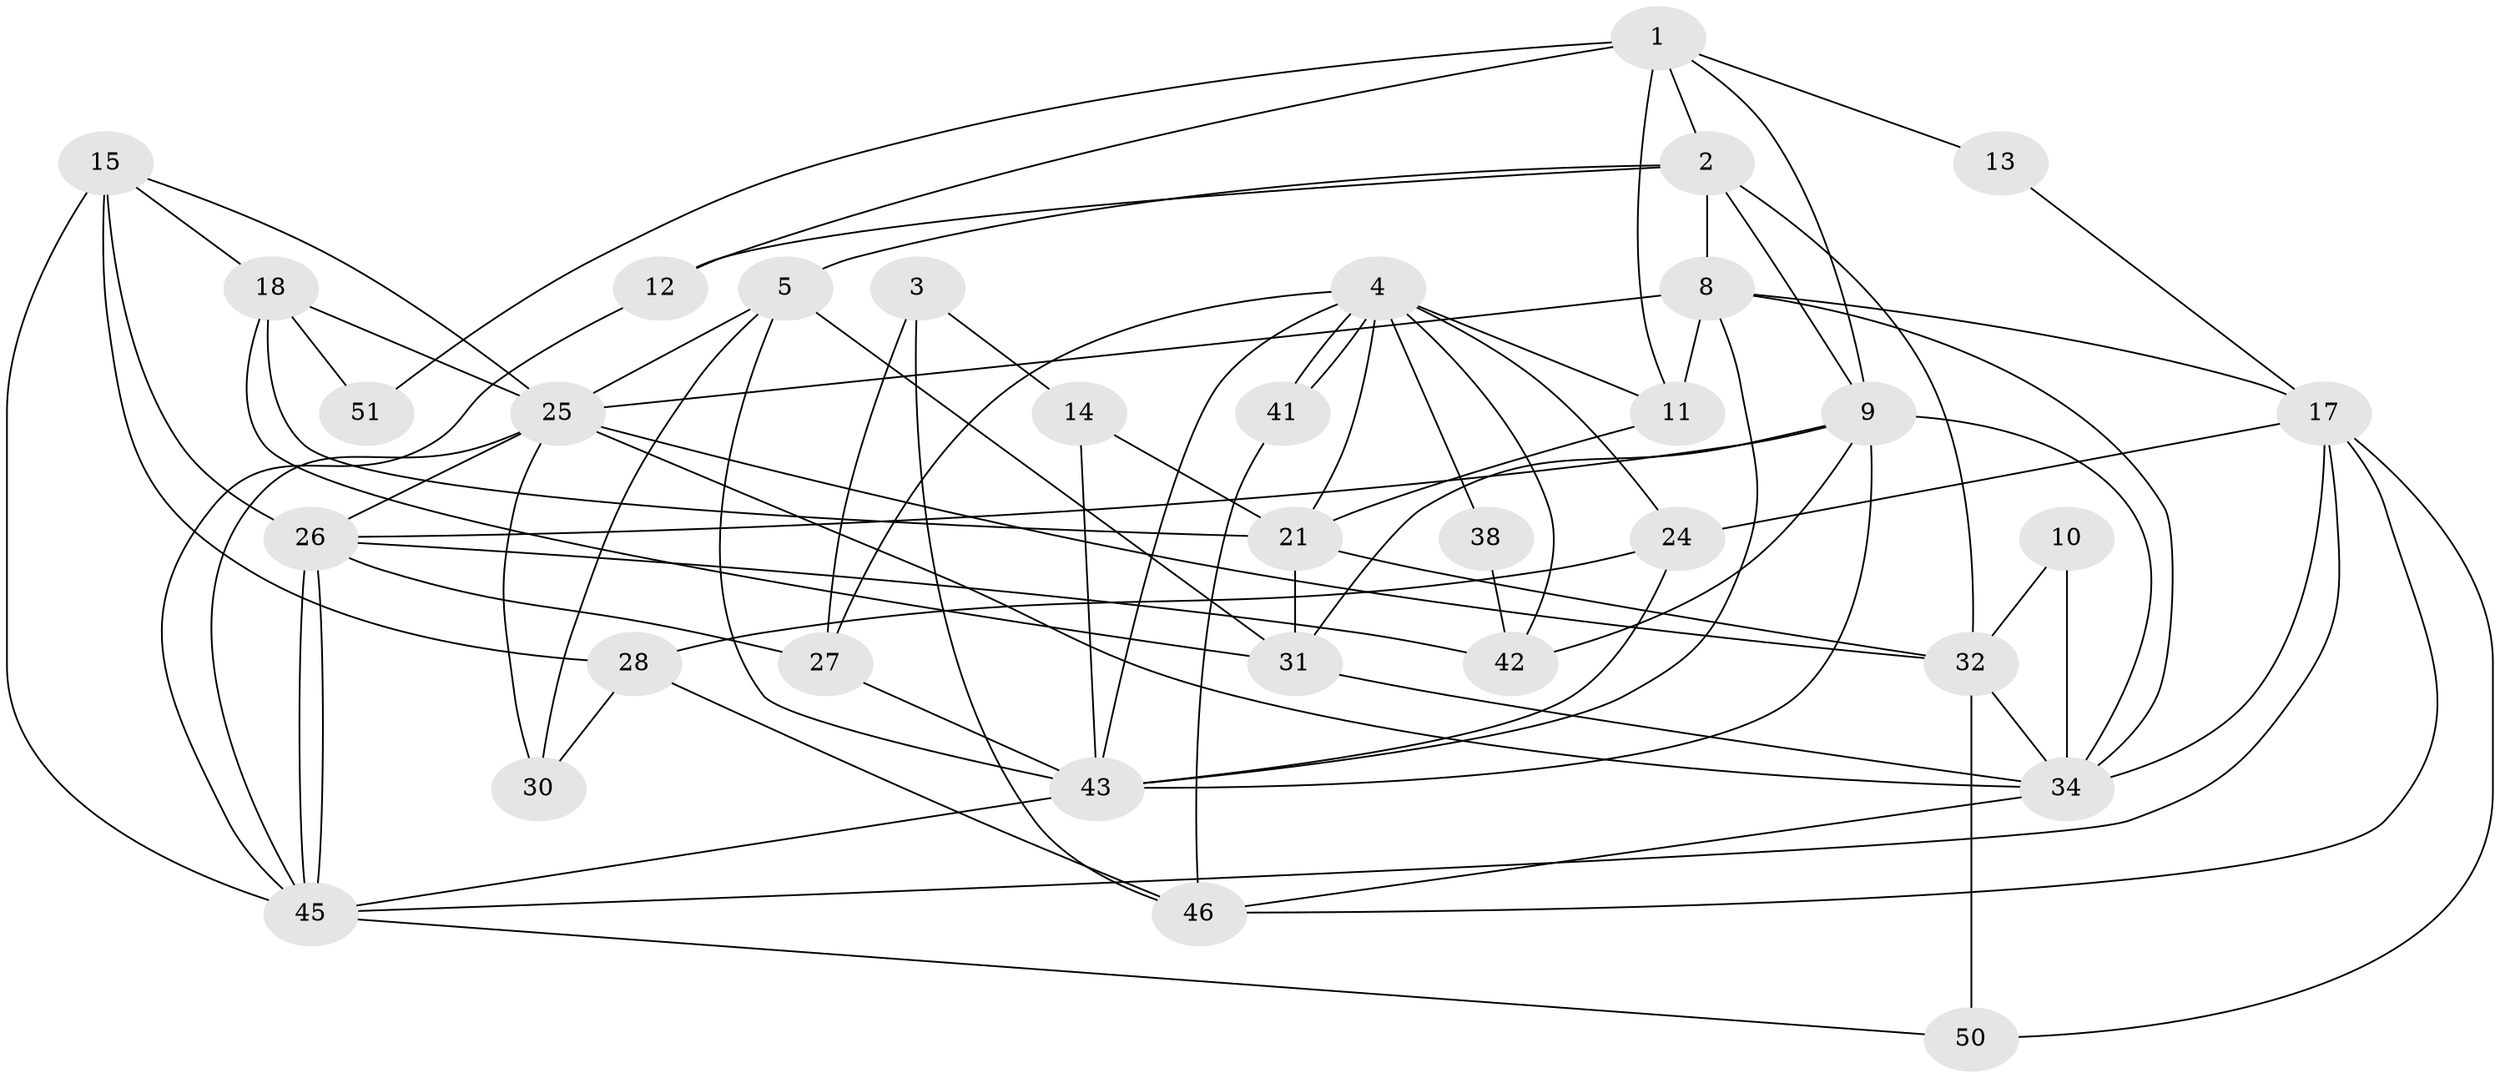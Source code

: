 // original degree distribution, {4: 0.3018867924528302, 3: 0.2641509433962264, 8: 0.018867924528301886, 5: 0.20754716981132076, 7: 0.018867924528301886, 2: 0.11320754716981132, 6: 0.07547169811320754}
// Generated by graph-tools (version 1.1) at 2025/42/03/06/25 10:42:01]
// undirected, 33 vertices, 82 edges
graph export_dot {
graph [start="1"]
  node [color=gray90,style=filled];
  1 [super="+29"];
  2 [super="+6"];
  3;
  4 [super="+7"];
  5 [super="+22"];
  8 [super="+19"];
  9 [super="+16"];
  10;
  11;
  12;
  13;
  14 [super="+23"];
  15 [super="+52"];
  17 [super="+20"];
  18 [super="+40"];
  21 [super="+36"];
  24;
  25 [super="+35"];
  26 [super="+37"];
  27;
  28 [super="+33"];
  30;
  31 [super="+49"];
  32 [super="+39"];
  34 [super="+53"];
  38;
  41;
  42;
  43 [super="+44"];
  45 [super="+48"];
  46 [super="+47"];
  50;
  51;
  1 -- 9;
  1 -- 11;
  1 -- 51;
  1 -- 12;
  1 -- 13;
  1 -- 2;
  2 -- 8;
  2 -- 32;
  2 -- 5 [weight=2];
  2 -- 9;
  2 -- 12;
  3 -- 27;
  3 -- 46;
  3 -- 14;
  4 -- 21;
  4 -- 41;
  4 -- 41;
  4 -- 11;
  4 -- 24;
  4 -- 38;
  4 -- 42;
  4 -- 27;
  4 -- 43;
  5 -- 43;
  5 -- 25;
  5 -- 30;
  5 -- 31;
  8 -- 25;
  8 -- 11;
  8 -- 17;
  8 -- 34;
  8 -- 43;
  9 -- 43;
  9 -- 26;
  9 -- 31;
  9 -- 42;
  9 -- 34;
  10 -- 32;
  10 -- 34;
  11 -- 21;
  12 -- 45;
  13 -- 17;
  14 -- 21;
  14 -- 43 [weight=2];
  15 -- 18;
  15 -- 45 [weight=2];
  15 -- 26;
  15 -- 28;
  15 -- 25;
  17 -- 46;
  17 -- 45;
  17 -- 24;
  17 -- 50;
  17 -- 34;
  18 -- 21;
  18 -- 51;
  18 -- 31;
  18 -- 25;
  21 -- 32 [weight=2];
  21 -- 31;
  24 -- 28;
  24 -- 43;
  25 -- 26;
  25 -- 34;
  25 -- 32;
  25 -- 45;
  25 -- 30;
  26 -- 45;
  26 -- 45;
  26 -- 27;
  26 -- 42;
  27 -- 43;
  28 -- 46;
  28 -- 30;
  31 -- 34;
  32 -- 50;
  32 -- 34;
  34 -- 46;
  38 -- 42;
  41 -- 46;
  43 -- 45;
  45 -- 50;
}
